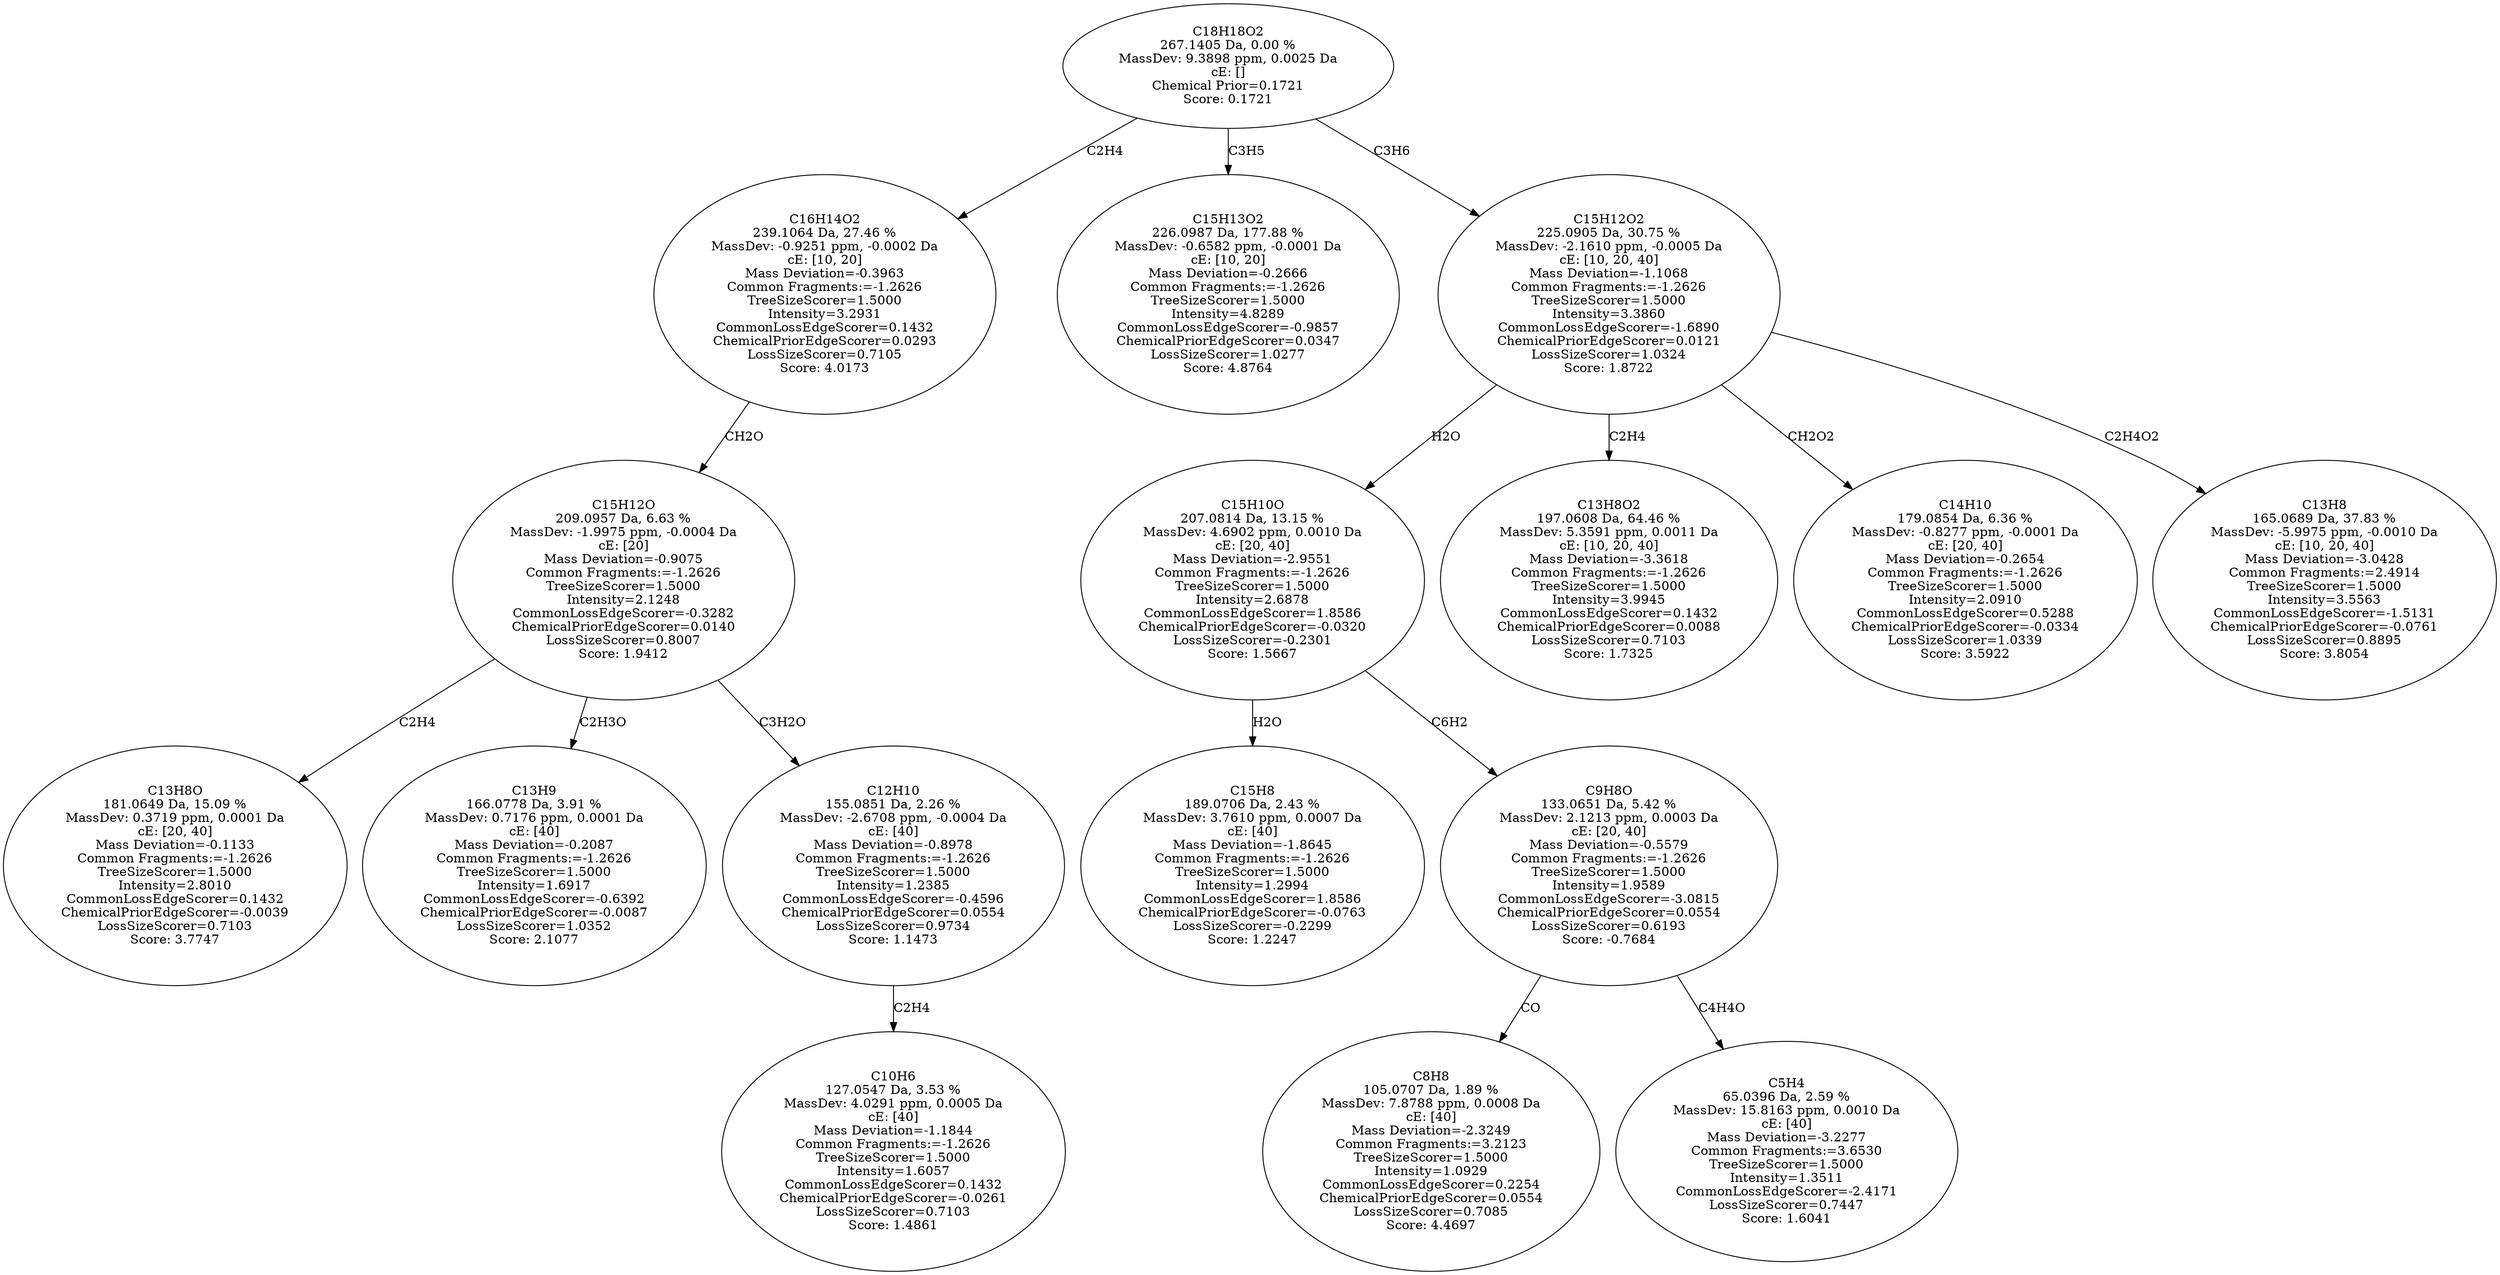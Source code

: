strict digraph {
v1 [label="C13H8O\n181.0649 Da, 15.09 %\nMassDev: 0.3719 ppm, 0.0001 Da\ncE: [20, 40]\nMass Deviation=-0.1133\nCommon Fragments:=-1.2626\nTreeSizeScorer=1.5000\nIntensity=2.8010\nCommonLossEdgeScorer=0.1432\nChemicalPriorEdgeScorer=-0.0039\nLossSizeScorer=0.7103\nScore: 3.7747"];
v2 [label="C13H9\n166.0778 Da, 3.91 %\nMassDev: 0.7176 ppm, 0.0001 Da\ncE: [40]\nMass Deviation=-0.2087\nCommon Fragments:=-1.2626\nTreeSizeScorer=1.5000\nIntensity=1.6917\nCommonLossEdgeScorer=-0.6392\nChemicalPriorEdgeScorer=-0.0087\nLossSizeScorer=1.0352\nScore: 2.1077"];
v3 [label="C10H6\n127.0547 Da, 3.53 %\nMassDev: 4.0291 ppm, 0.0005 Da\ncE: [40]\nMass Deviation=-1.1844\nCommon Fragments:=-1.2626\nTreeSizeScorer=1.5000\nIntensity=1.6057\nCommonLossEdgeScorer=0.1432\nChemicalPriorEdgeScorer=-0.0261\nLossSizeScorer=0.7103\nScore: 1.4861"];
v4 [label="C12H10\n155.0851 Da, 2.26 %\nMassDev: -2.6708 ppm, -0.0004 Da\ncE: [40]\nMass Deviation=-0.8978\nCommon Fragments:=-1.2626\nTreeSizeScorer=1.5000\nIntensity=1.2385\nCommonLossEdgeScorer=-0.4596\nChemicalPriorEdgeScorer=0.0554\nLossSizeScorer=0.9734\nScore: 1.1473"];
v5 [label="C15H12O\n209.0957 Da, 6.63 %\nMassDev: -1.9975 ppm, -0.0004 Da\ncE: [20]\nMass Deviation=-0.9075\nCommon Fragments:=-1.2626\nTreeSizeScorer=1.5000\nIntensity=2.1248\nCommonLossEdgeScorer=-0.3282\nChemicalPriorEdgeScorer=0.0140\nLossSizeScorer=0.8007\nScore: 1.9412"];
v6 [label="C16H14O2\n239.1064 Da, 27.46 %\nMassDev: -0.9251 ppm, -0.0002 Da\ncE: [10, 20]\nMass Deviation=-0.3963\nCommon Fragments:=-1.2626\nTreeSizeScorer=1.5000\nIntensity=3.2931\nCommonLossEdgeScorer=0.1432\nChemicalPriorEdgeScorer=0.0293\nLossSizeScorer=0.7105\nScore: 4.0173"];
v7 [label="C15H13O2\n226.0987 Da, 177.88 %\nMassDev: -0.6582 ppm, -0.0001 Da\ncE: [10, 20]\nMass Deviation=-0.2666\nCommon Fragments:=-1.2626\nTreeSizeScorer=1.5000\nIntensity=4.8289\nCommonLossEdgeScorer=-0.9857\nChemicalPriorEdgeScorer=0.0347\nLossSizeScorer=1.0277\nScore: 4.8764"];
v8 [label="C15H8\n189.0706 Da, 2.43 %\nMassDev: 3.7610 ppm, 0.0007 Da\ncE: [40]\nMass Deviation=-1.8645\nCommon Fragments:=-1.2626\nTreeSizeScorer=1.5000\nIntensity=1.2994\nCommonLossEdgeScorer=1.8586\nChemicalPriorEdgeScorer=-0.0763\nLossSizeScorer=-0.2299\nScore: 1.2247"];
v9 [label="C8H8\n105.0707 Da, 1.89 %\nMassDev: 7.8788 ppm, 0.0008 Da\ncE: [40]\nMass Deviation=-2.3249\nCommon Fragments:=3.2123\nTreeSizeScorer=1.5000\nIntensity=1.0929\nCommonLossEdgeScorer=0.2254\nChemicalPriorEdgeScorer=0.0554\nLossSizeScorer=0.7085\nScore: 4.4697"];
v10 [label="C5H4\n65.0396 Da, 2.59 %\nMassDev: 15.8163 ppm, 0.0010 Da\ncE: [40]\nMass Deviation=-3.2277\nCommon Fragments:=3.6530\nTreeSizeScorer=1.5000\nIntensity=1.3511\nCommonLossEdgeScorer=-2.4171\nLossSizeScorer=0.7447\nScore: 1.6041"];
v11 [label="C9H8O\n133.0651 Da, 5.42 %\nMassDev: 2.1213 ppm, 0.0003 Da\ncE: [20, 40]\nMass Deviation=-0.5579\nCommon Fragments:=-1.2626\nTreeSizeScorer=1.5000\nIntensity=1.9589\nCommonLossEdgeScorer=-3.0815\nChemicalPriorEdgeScorer=0.0554\nLossSizeScorer=0.6193\nScore: -0.7684"];
v12 [label="C15H10O\n207.0814 Da, 13.15 %\nMassDev: 4.6902 ppm, 0.0010 Da\ncE: [20, 40]\nMass Deviation=-2.9551\nCommon Fragments:=-1.2626\nTreeSizeScorer=1.5000\nIntensity=2.6878\nCommonLossEdgeScorer=1.8586\nChemicalPriorEdgeScorer=-0.0320\nLossSizeScorer=-0.2301\nScore: 1.5667"];
v13 [label="C13H8O2\n197.0608 Da, 64.46 %\nMassDev: 5.3591 ppm, 0.0011 Da\ncE: [10, 20, 40]\nMass Deviation=-3.3618\nCommon Fragments:=-1.2626\nTreeSizeScorer=1.5000\nIntensity=3.9945\nCommonLossEdgeScorer=0.1432\nChemicalPriorEdgeScorer=0.0088\nLossSizeScorer=0.7103\nScore: 1.7325"];
v14 [label="C14H10\n179.0854 Da, 6.36 %\nMassDev: -0.8277 ppm, -0.0001 Da\ncE: [20, 40]\nMass Deviation=-0.2654\nCommon Fragments:=-1.2626\nTreeSizeScorer=1.5000\nIntensity=2.0910\nCommonLossEdgeScorer=0.5288\nChemicalPriorEdgeScorer=-0.0334\nLossSizeScorer=1.0339\nScore: 3.5922"];
v15 [label="C13H8\n165.0689 Da, 37.83 %\nMassDev: -5.9975 ppm, -0.0010 Da\ncE: [10, 20, 40]\nMass Deviation=-3.0428\nCommon Fragments:=2.4914\nTreeSizeScorer=1.5000\nIntensity=3.5563\nCommonLossEdgeScorer=-1.5131\nChemicalPriorEdgeScorer=-0.0761\nLossSizeScorer=0.8895\nScore: 3.8054"];
v16 [label="C15H12O2\n225.0905 Da, 30.75 %\nMassDev: -2.1610 ppm, -0.0005 Da\ncE: [10, 20, 40]\nMass Deviation=-1.1068\nCommon Fragments:=-1.2626\nTreeSizeScorer=1.5000\nIntensity=3.3860\nCommonLossEdgeScorer=-1.6890\nChemicalPriorEdgeScorer=0.0121\nLossSizeScorer=1.0324\nScore: 1.8722"];
v17 [label="C18H18O2\n267.1405 Da, 0.00 %\nMassDev: 9.3898 ppm, 0.0025 Da\ncE: []\nChemical Prior=0.1721\nScore: 0.1721"];
v5 -> v1 [label="C2H4"];
v5 -> v2 [label="C2H3O"];
v4 -> v3 [label="C2H4"];
v5 -> v4 [label="C3H2O"];
v6 -> v5 [label="CH2O"];
v17 -> v6 [label="C2H4"];
v17 -> v7 [label="C3H5"];
v12 -> v8 [label="H2O"];
v11 -> v9 [label="CO"];
v11 -> v10 [label="C4H4O"];
v12 -> v11 [label="C6H2"];
v16 -> v12 [label="H2O"];
v16 -> v13 [label="C2H4"];
v16 -> v14 [label="CH2O2"];
v16 -> v15 [label="C2H4O2"];
v17 -> v16 [label="C3H6"];
}
